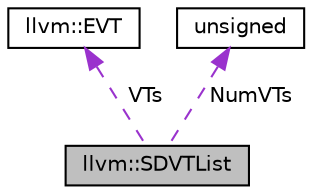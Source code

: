 digraph "llvm::SDVTList"
{
 // LATEX_PDF_SIZE
  bgcolor="transparent";
  edge [fontname="Helvetica",fontsize="10",labelfontname="Helvetica",labelfontsize="10"];
  node [fontname="Helvetica",fontsize="10",shape="box"];
  Node1 [label="llvm::SDVTList",height=0.2,width=0.4,color="black", fillcolor="grey75", style="filled", fontcolor="black",tooltip="This represents a list of ValueType's that has been intern'd by a SelectionDAG."];
  Node2 -> Node1 [dir="back",color="darkorchid3",fontsize="10",style="dashed",label=" VTs" ,fontname="Helvetica"];
  Node2 [label="llvm::EVT",height=0.2,width=0.4,color="black",URL="$structllvm_1_1EVT.html",tooltip="Extended Value Type."];
  Node3 -> Node1 [dir="back",color="darkorchid3",fontsize="10",style="dashed",label=" NumVTs" ,fontname="Helvetica"];
  Node3 [label="unsigned",height=0.2,width=0.4,color="black",URL="$classunsigned.html",tooltip=" "];
}
